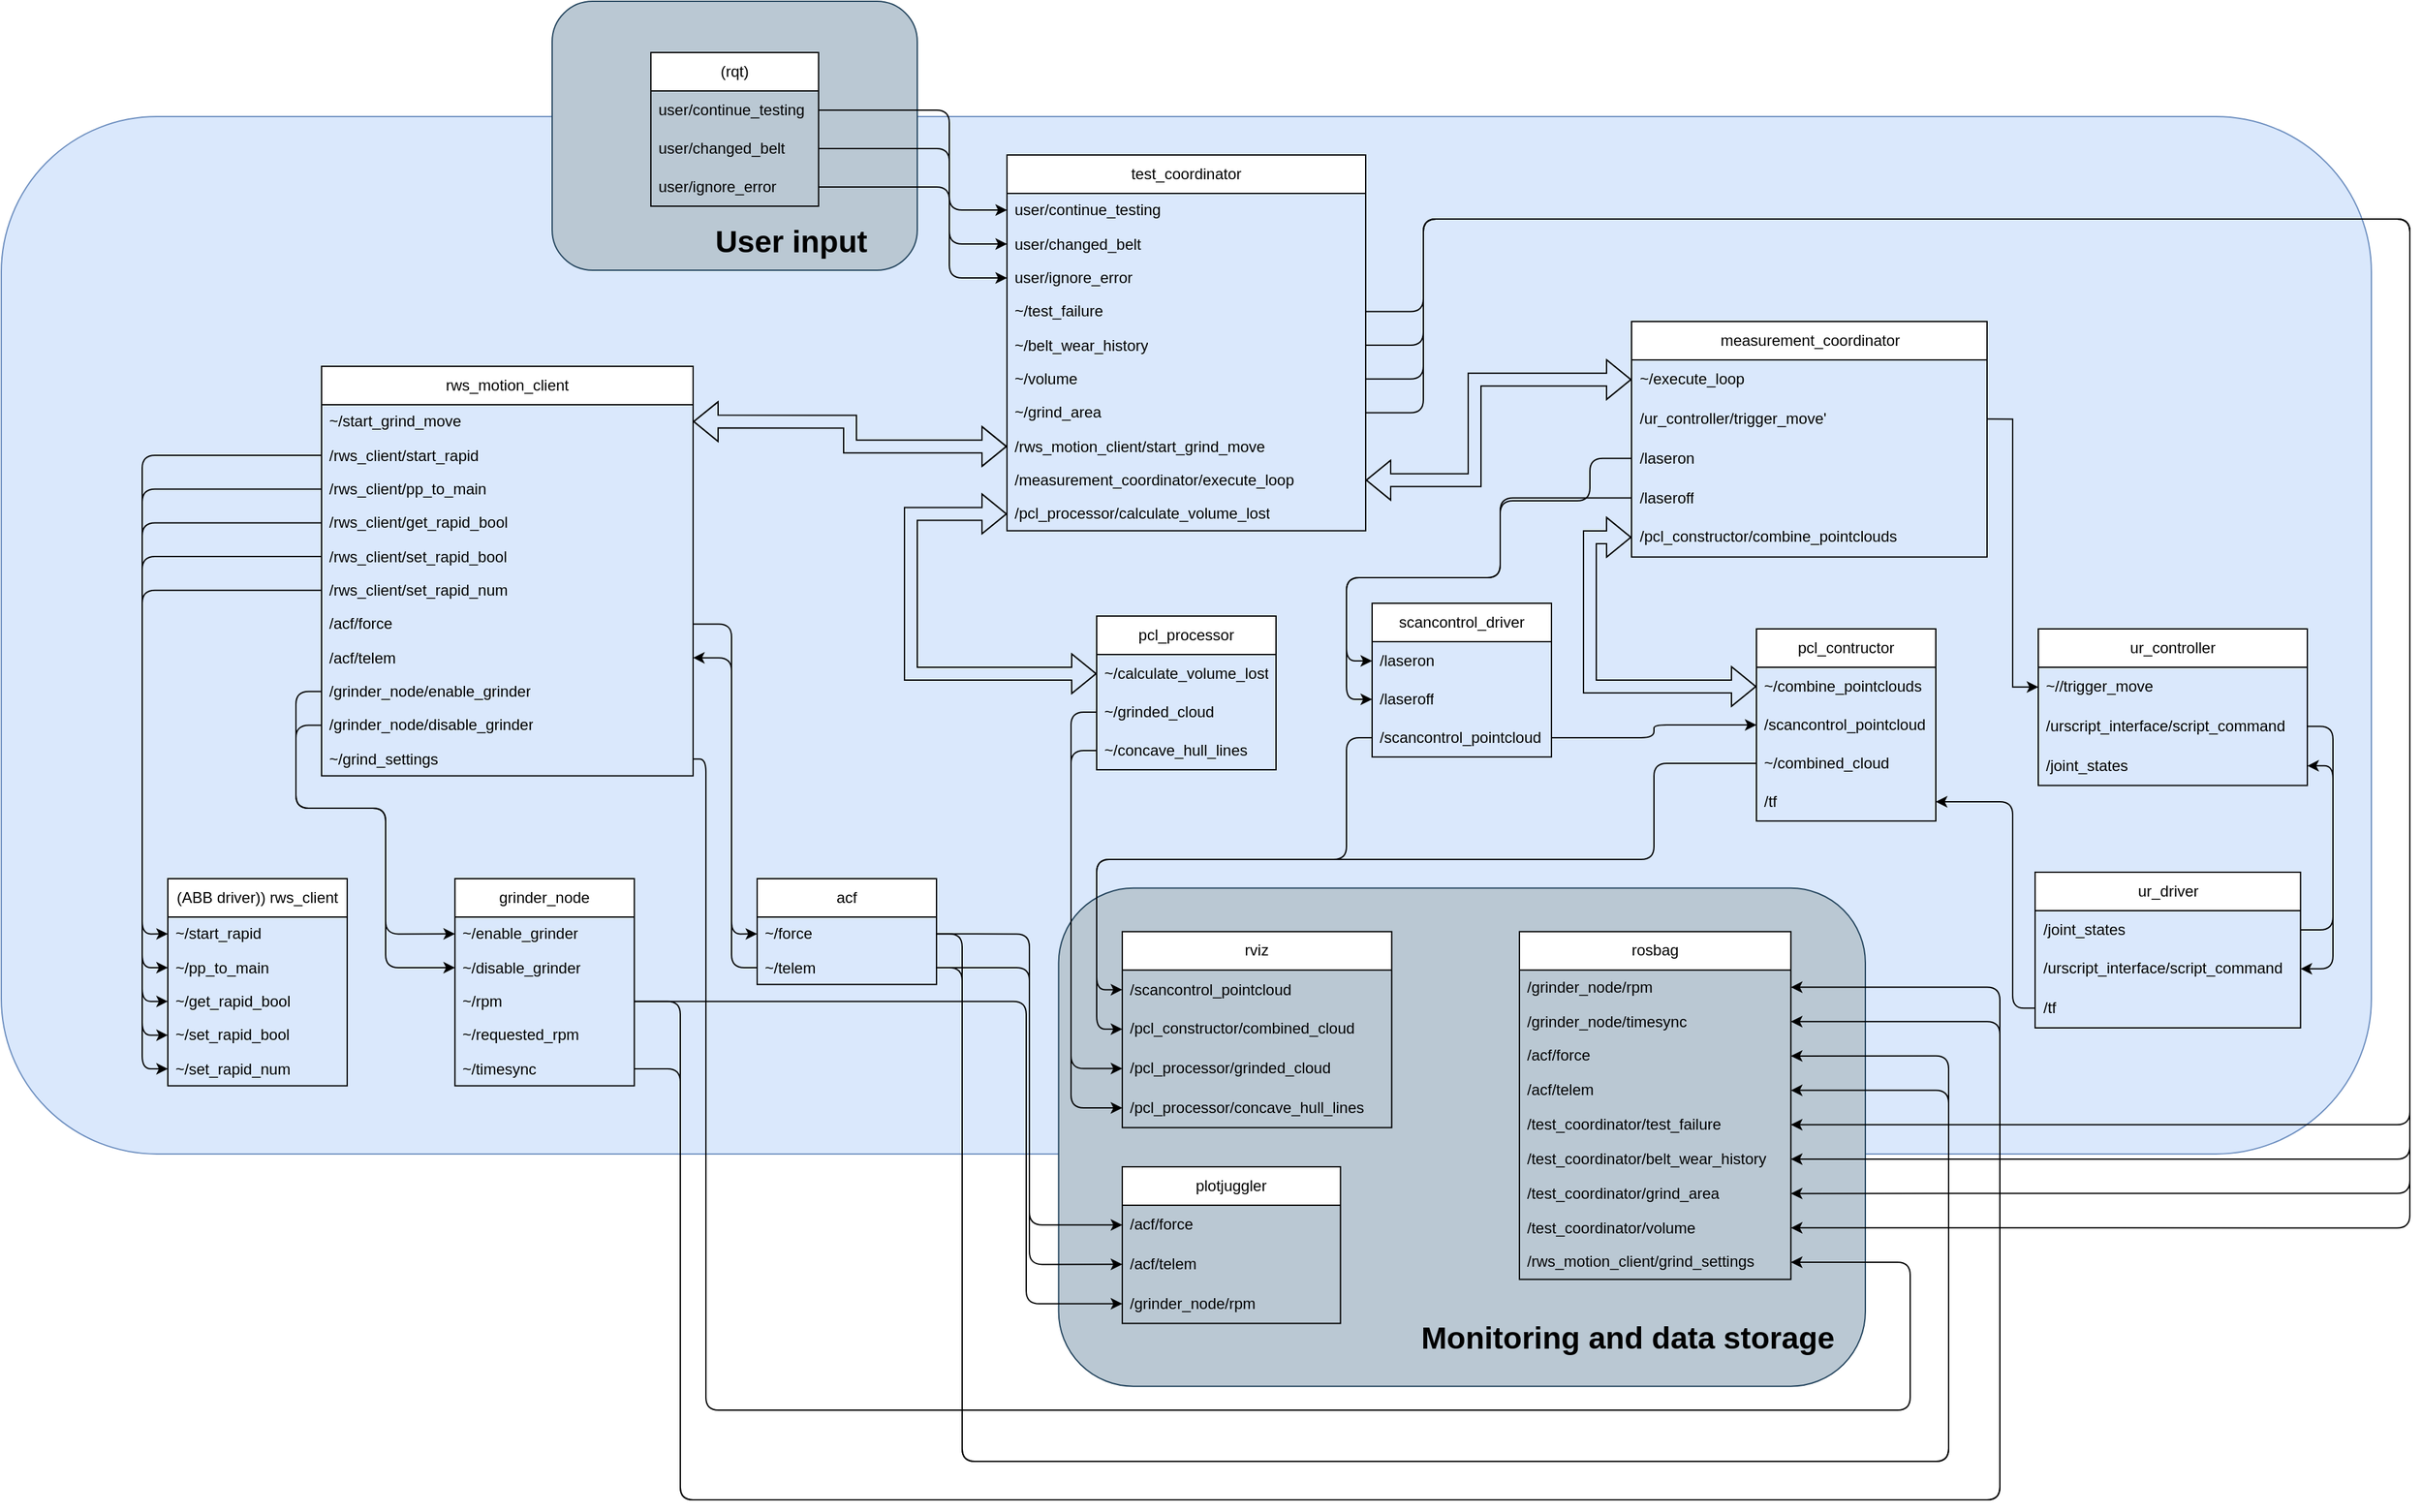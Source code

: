 <mxfile version="25.0.3">
  <diagram name="Page-1" id="e56a1550-8fbb-45ad-956c-1786394a9013">
    <mxGraphModel dx="2534" dy="-951" grid="1" gridSize="10" guides="1" tooltips="1" connect="1" arrows="1" fold="1" page="1" pageScale="1" pageWidth="1100" pageHeight="850" background="#ffffff" math="0" shadow="0">
      <root>
        <mxCell id="0" />
        <mxCell id="1" parent="0" />
        <mxCell id="HwQZBdxnIQ3px9BqQNqd-1" value="" style="rounded=1;whiteSpace=wrap;html=1;fillColor=#dae8fc;strokeColor=#6c8ebf;movable=1;resizable=1;rotatable=1;deletable=1;editable=1;locked=0;connectable=1;" parent="1" vertex="1">
          <mxGeometry x="-90" y="1930" width="1850" height="810" as="geometry" />
        </mxCell>
        <mxCell id="HwQZBdxnIQ3px9BqQNqd-12" value="test_coordinator" style="swimlane;fontStyle=0;childLayout=stackLayout;horizontal=1;startSize=30;horizontalStack=0;resizeParent=1;resizeParentMax=0;resizeLast=0;collapsible=1;marginBottom=0;whiteSpace=wrap;html=1;movable=1;resizable=1;rotatable=1;deletable=1;editable=1;locked=0;connectable=1;" parent="1" vertex="1">
          <mxGeometry x="695" y="1960" width="280" height="293.415" as="geometry" />
        </mxCell>
        <mxCell id="HwQZBdxnIQ3px9BqQNqd-13" value="user/continue_testing" style="text;strokeColor=none;fillColor=none;align=left;verticalAlign=middle;spacingLeft=4;spacingRight=4;overflow=hidden;points=[[0,0.5],[1,0.5]];portConstraint=eastwest;rotatable=1;whiteSpace=wrap;html=1;movable=1;resizable=1;deletable=1;editable=1;locked=0;connectable=1;" parent="HwQZBdxnIQ3px9BqQNqd-12" vertex="1">
          <mxGeometry y="30" width="280" height="26.341" as="geometry" />
        </mxCell>
        <mxCell id="HwQZBdxnIQ3px9BqQNqd-14" value="user/changed_belt" style="text;strokeColor=none;fillColor=none;align=left;verticalAlign=middle;spacingLeft=4;spacingRight=4;overflow=hidden;points=[[0,0.5],[1,0.5]];portConstraint=eastwest;rotatable=1;whiteSpace=wrap;html=1;movable=1;resizable=1;deletable=1;editable=1;locked=0;connectable=1;" parent="HwQZBdxnIQ3px9BqQNqd-12" vertex="1">
          <mxGeometry y="56.341" width="280" height="26.341" as="geometry" />
        </mxCell>
        <mxCell id="HwQZBdxnIQ3px9BqQNqd-98" value="user/ignore_error" style="text;strokeColor=none;fillColor=none;align=left;verticalAlign=middle;spacingLeft=4;spacingRight=4;overflow=hidden;points=[[0,0.5],[1,0.5]];portConstraint=eastwest;rotatable=1;whiteSpace=wrap;html=1;movable=1;resizable=1;deletable=1;editable=1;locked=0;connectable=1;" parent="HwQZBdxnIQ3px9BqQNqd-12" vertex="1">
          <mxGeometry y="82.683" width="280" height="26.341" as="geometry" />
        </mxCell>
        <mxCell id="HwQZBdxnIQ3px9BqQNqd-18" value="~/test_failure" style="text;strokeColor=none;fillColor=none;align=left;verticalAlign=middle;spacingLeft=4;spacingRight=4;overflow=hidden;points=[[0,0.5],[1,0.5]];portConstraint=eastwest;rotatable=1;whiteSpace=wrap;html=1;movable=1;resizable=1;deletable=1;editable=1;locked=0;connectable=1;" parent="HwQZBdxnIQ3px9BqQNqd-12" vertex="1">
          <mxGeometry y="109.024" width="280" height="26.341" as="geometry" />
        </mxCell>
        <mxCell id="HwQZBdxnIQ3px9BqQNqd-19" value="~/belt_wear_history" style="text;strokeColor=none;fillColor=none;align=left;verticalAlign=middle;spacingLeft=4;spacingRight=4;overflow=hidden;points=[[0,0.5],[1,0.5]];portConstraint=eastwest;rotatable=1;whiteSpace=wrap;html=1;movable=1;resizable=1;deletable=1;editable=1;locked=0;connectable=1;" parent="HwQZBdxnIQ3px9BqQNqd-12" vertex="1">
          <mxGeometry y="135.366" width="280" height="26.341" as="geometry" />
        </mxCell>
        <mxCell id="HwQZBdxnIQ3px9BqQNqd-20" value="~/volume" style="text;strokeColor=none;fillColor=none;align=left;verticalAlign=middle;spacingLeft=4;spacingRight=4;overflow=hidden;points=[[0,0.5],[1,0.5]];portConstraint=eastwest;rotatable=1;whiteSpace=wrap;html=1;movable=1;resizable=1;deletable=1;editable=1;locked=0;connectable=1;" parent="HwQZBdxnIQ3px9BqQNqd-12" vertex="1">
          <mxGeometry y="161.707" width="280" height="26.341" as="geometry" />
        </mxCell>
        <mxCell id="HwQZBdxnIQ3px9BqQNqd-21" value="~/grind_area" style="text;strokeColor=none;fillColor=none;align=left;verticalAlign=middle;spacingLeft=4;spacingRight=4;overflow=hidden;points=[[0,0.5],[1,0.5]];portConstraint=eastwest;rotatable=1;whiteSpace=wrap;html=1;movable=1;resizable=1;deletable=1;editable=1;locked=0;connectable=1;" parent="HwQZBdxnIQ3px9BqQNqd-12" vertex="1">
          <mxGeometry y="188.049" width="280" height="26.341" as="geometry" />
        </mxCell>
        <mxCell id="HwQZBdxnIQ3px9BqQNqd-15" value="/rws_motion_client/start_grind_move" style="text;strokeColor=none;fillColor=none;align=left;verticalAlign=middle;spacingLeft=4;spacingRight=4;overflow=hidden;points=[[0,0.5],[1,0.5]];portConstraint=eastwest;rotatable=1;whiteSpace=wrap;html=1;movable=1;resizable=1;deletable=1;editable=1;locked=0;connectable=1;" parent="HwQZBdxnIQ3px9BqQNqd-12" vertex="1">
          <mxGeometry y="214.39" width="280" height="26.341" as="geometry" />
        </mxCell>
        <mxCell id="HwQZBdxnIQ3px9BqQNqd-16" value="/measurement_coordinator/execute_loop" style="text;strokeColor=none;fillColor=none;align=left;verticalAlign=middle;spacingLeft=4;spacingRight=4;overflow=hidden;points=[[0,0.5],[1,0.5]];portConstraint=eastwest;rotatable=1;whiteSpace=wrap;html=1;movable=1;resizable=1;deletable=1;editable=1;locked=0;connectable=1;" parent="HwQZBdxnIQ3px9BqQNqd-12" vertex="1">
          <mxGeometry y="240.732" width="280" height="26.341" as="geometry" />
        </mxCell>
        <mxCell id="HwQZBdxnIQ3px9BqQNqd-17" value="/pcl_processor/calculate_volume_lost" style="text;strokeColor=none;fillColor=none;align=left;verticalAlign=middle;spacingLeft=4;spacingRight=4;overflow=hidden;points=[[0,0.5],[1,0.5]];portConstraint=eastwest;rotatable=1;whiteSpace=wrap;html=1;movable=1;resizable=1;deletable=1;editable=1;locked=0;connectable=1;" parent="HwQZBdxnIQ3px9BqQNqd-12" vertex="1">
          <mxGeometry y="267.073" width="280" height="26.341" as="geometry" />
        </mxCell>
        <mxCell id="HwQZBdxnIQ3px9BqQNqd-83" value="pcl_processor" style="swimlane;fontStyle=0;childLayout=stackLayout;horizontal=1;startSize=30;horizontalStack=0;resizeParent=1;resizeParentMax=0;resizeLast=0;collapsible=1;marginBottom=0;whiteSpace=wrap;html=1;movable=1;resizable=1;rotatable=1;deletable=1;editable=1;locked=0;connectable=1;" parent="1" vertex="1">
          <mxGeometry x="765" y="2320" width="140" height="120" as="geometry" />
        </mxCell>
        <mxCell id="HwQZBdxnIQ3px9BqQNqd-84" value="~/calculate_volume_lost" style="text;strokeColor=none;fillColor=none;align=left;verticalAlign=middle;spacingLeft=4;spacingRight=4;overflow=hidden;points=[[0,0.5],[1,0.5]];portConstraint=eastwest;rotatable=1;whiteSpace=wrap;html=1;movable=1;resizable=1;deletable=1;editable=1;locked=0;connectable=1;" parent="HwQZBdxnIQ3px9BqQNqd-83" vertex="1">
          <mxGeometry y="30" width="140" height="30" as="geometry" />
        </mxCell>
        <mxCell id="HwQZBdxnIQ3px9BqQNqd-85" value="~/grinded_cloud" style="text;strokeColor=none;fillColor=none;align=left;verticalAlign=middle;spacingLeft=4;spacingRight=4;overflow=hidden;points=[[0,0.5],[1,0.5]];portConstraint=eastwest;rotatable=1;whiteSpace=wrap;html=1;movable=1;resizable=1;deletable=1;editable=1;locked=0;connectable=1;" parent="HwQZBdxnIQ3px9BqQNqd-83" vertex="1">
          <mxGeometry y="60" width="140" height="30" as="geometry" />
        </mxCell>
        <mxCell id="HwQZBdxnIQ3px9BqQNqd-86" value="~/concave_hull_lines" style="text;strokeColor=none;fillColor=none;align=left;verticalAlign=middle;spacingLeft=4;spacingRight=4;overflow=hidden;points=[[0,0.5],[1,0.5]];portConstraint=eastwest;rotatable=1;whiteSpace=wrap;html=1;movable=1;resizable=1;deletable=1;editable=1;locked=0;connectable=1;" parent="HwQZBdxnIQ3px9BqQNqd-83" vertex="1">
          <mxGeometry y="90" width="140" height="30" as="geometry" />
        </mxCell>
        <mxCell id="HwQZBdxnIQ3px9BqQNqd-100" value="" style="group" parent="1" vertex="1" connectable="0">
          <mxGeometry x="40" y="2125" width="590" height="561.71" as="geometry" />
        </mxCell>
        <mxCell id="HwQZBdxnIQ3px9BqQNqd-22" value="rws_motion_client" style="swimlane;fontStyle=0;childLayout=stackLayout;horizontal=1;startSize=30;horizontalStack=0;resizeParent=1;resizeParentMax=0;resizeLast=0;collapsible=1;marginBottom=0;whiteSpace=wrap;html=1;movable=1;resizable=1;rotatable=1;deletable=1;editable=1;locked=0;connectable=1;" parent="HwQZBdxnIQ3px9BqQNqd-100" vertex="1">
          <mxGeometry x="120" width="290" height="319.756" as="geometry" />
        </mxCell>
        <mxCell id="HwQZBdxnIQ3px9BqQNqd-99" value="~/start_grind_move" style="text;strokeColor=none;fillColor=none;align=left;verticalAlign=middle;spacingLeft=4;spacingRight=4;overflow=hidden;points=[[0,0.5],[1,0.5]];portConstraint=eastwest;rotatable=1;whiteSpace=wrap;html=1;movable=1;resizable=1;deletable=1;editable=1;locked=0;connectable=1;" parent="HwQZBdxnIQ3px9BqQNqd-22" vertex="1">
          <mxGeometry y="30" width="290" height="26.341" as="geometry" />
        </mxCell>
        <mxCell id="HwQZBdxnIQ3px9BqQNqd-23" value="/rws_client/start_rapid" style="text;strokeColor=none;fillColor=none;align=left;verticalAlign=middle;spacingLeft=4;spacingRight=4;overflow=hidden;points=[[0,0.5],[1,0.5]];portConstraint=eastwest;rotatable=1;whiteSpace=wrap;html=1;movable=1;resizable=1;deletable=1;editable=1;locked=0;connectable=1;" parent="HwQZBdxnIQ3px9BqQNqd-22" vertex="1">
          <mxGeometry y="56.341" width="290" height="26.341" as="geometry" />
        </mxCell>
        <mxCell id="HwQZBdxnIQ3px9BqQNqd-24" value="/rws_client/pp_to_main" style="text;strokeColor=none;fillColor=none;align=left;verticalAlign=middle;spacingLeft=4;spacingRight=4;overflow=hidden;points=[[0,0.5],[1,0.5]];portConstraint=eastwest;rotatable=1;whiteSpace=wrap;html=1;movable=1;resizable=1;deletable=1;editable=1;locked=0;connectable=1;" parent="HwQZBdxnIQ3px9BqQNqd-22" vertex="1">
          <mxGeometry y="82.683" width="290" height="26.341" as="geometry" />
        </mxCell>
        <mxCell id="HwQZBdxnIQ3px9BqQNqd-25" value="/rws_client/get_rapid_bool" style="text;strokeColor=none;fillColor=none;align=left;verticalAlign=middle;spacingLeft=4;spacingRight=4;overflow=hidden;points=[[0,0.5],[1,0.5]];portConstraint=eastwest;rotatable=1;whiteSpace=wrap;html=1;movable=1;resizable=1;deletable=1;editable=1;locked=0;connectable=1;" parent="HwQZBdxnIQ3px9BqQNqd-22" vertex="1">
          <mxGeometry y="109.024" width="290" height="26.341" as="geometry" />
        </mxCell>
        <mxCell id="HwQZBdxnIQ3px9BqQNqd-26" value="/rws_client/set_rapid_bool" style="text;strokeColor=none;fillColor=none;align=left;verticalAlign=middle;spacingLeft=4;spacingRight=4;overflow=hidden;points=[[0,0.5],[1,0.5]];portConstraint=eastwest;rotatable=1;whiteSpace=wrap;html=1;movable=1;resizable=1;deletable=1;editable=1;locked=0;connectable=1;" parent="HwQZBdxnIQ3px9BqQNqd-22" vertex="1">
          <mxGeometry y="135.366" width="290" height="26.341" as="geometry" />
        </mxCell>
        <mxCell id="HwQZBdxnIQ3px9BqQNqd-27" value="/rws_client/set_rapid_num" style="text;strokeColor=none;fillColor=none;align=left;verticalAlign=middle;spacingLeft=4;spacingRight=4;overflow=hidden;points=[[0,0.5],[1,0.5]];portConstraint=eastwest;rotatable=1;whiteSpace=wrap;html=1;movable=1;resizable=1;deletable=1;editable=1;locked=0;connectable=1;" parent="HwQZBdxnIQ3px9BqQNqd-22" vertex="1">
          <mxGeometry y="161.707" width="290" height="26.341" as="geometry" />
        </mxCell>
        <mxCell id="HwQZBdxnIQ3px9BqQNqd-28" value="/acf/force" style="text;strokeColor=none;fillColor=none;align=left;verticalAlign=middle;spacingLeft=4;spacingRight=4;overflow=hidden;points=[[0,0.5],[1,0.5]];portConstraint=eastwest;rotatable=1;whiteSpace=wrap;html=1;movable=1;resizable=1;deletable=1;editable=1;locked=0;connectable=1;" parent="HwQZBdxnIQ3px9BqQNqd-22" vertex="1">
          <mxGeometry y="188.049" width="290" height="26.341" as="geometry" />
        </mxCell>
        <mxCell id="HwQZBdxnIQ3px9BqQNqd-29" value="/acf/telem" style="text;strokeColor=none;fillColor=none;align=left;verticalAlign=middle;spacingLeft=4;spacingRight=4;overflow=hidden;points=[[0,0.5],[1,0.5]];portConstraint=eastwest;rotatable=1;whiteSpace=wrap;html=1;movable=1;resizable=1;deletable=1;editable=1;locked=0;connectable=1;" parent="HwQZBdxnIQ3px9BqQNqd-22" vertex="1">
          <mxGeometry y="214.39" width="290" height="26.341" as="geometry" />
        </mxCell>
        <mxCell id="HwQZBdxnIQ3px9BqQNqd-30" value="/grinder_node/enable_grinder" style="text;strokeColor=none;fillColor=none;align=left;verticalAlign=middle;spacingLeft=4;spacingRight=4;overflow=hidden;points=[[0,0.5],[1,0.5]];portConstraint=eastwest;rotatable=1;whiteSpace=wrap;html=1;movable=1;resizable=1;deletable=1;editable=1;locked=0;connectable=1;" parent="HwQZBdxnIQ3px9BqQNqd-22" vertex="1">
          <mxGeometry y="240.732" width="290" height="26.341" as="geometry" />
        </mxCell>
        <mxCell id="HwQZBdxnIQ3px9BqQNqd-31" value="/grinder_node/disable_grinder" style="text;strokeColor=none;fillColor=none;align=left;verticalAlign=middle;spacingLeft=4;spacingRight=4;overflow=hidden;points=[[0,0.5],[1,0.5]];portConstraint=eastwest;rotatable=1;whiteSpace=wrap;html=1;movable=1;resizable=1;deletable=1;editable=1;locked=0;connectable=1;" parent="HwQZBdxnIQ3px9BqQNqd-22" vertex="1">
          <mxGeometry y="267.073" width="290" height="26.341" as="geometry" />
        </mxCell>
        <mxCell id="HwQZBdxnIQ3px9BqQNqd-95" value="~/grind_settings" style="text;strokeColor=none;fillColor=none;align=left;verticalAlign=middle;spacingLeft=4;spacingRight=4;overflow=hidden;points=[[0,0.5],[1,0.5]];portConstraint=eastwest;rotatable=1;whiteSpace=wrap;html=1;movable=1;resizable=1;deletable=1;editable=1;locked=0;connectable=1;" parent="HwQZBdxnIQ3px9BqQNqd-22" vertex="1">
          <mxGeometry y="293.415" width="290" height="26.341" as="geometry" />
        </mxCell>
        <mxCell id="HwQZBdxnIQ3px9BqQNqd-32" value="(ABB driver)) rws_client" style="swimlane;fontStyle=0;childLayout=stackLayout;horizontal=1;startSize=30;horizontalStack=0;resizeParent=1;resizeParentMax=0;resizeLast=0;collapsible=1;marginBottom=0;whiteSpace=wrap;html=1;movable=1;resizable=1;rotatable=1;deletable=1;editable=1;locked=0;connectable=1;" parent="HwQZBdxnIQ3px9BqQNqd-100" vertex="1">
          <mxGeometry y="400.002" width="140" height="161.707" as="geometry" />
        </mxCell>
        <mxCell id="HwQZBdxnIQ3px9BqQNqd-33" value="~/start_rapid" style="text;strokeColor=none;fillColor=none;align=left;verticalAlign=middle;spacingLeft=4;spacingRight=4;overflow=hidden;points=[[0,0.5],[1,0.5]];portConstraint=eastwest;rotatable=1;whiteSpace=wrap;html=1;movable=1;resizable=1;deletable=1;editable=1;locked=0;connectable=1;" parent="HwQZBdxnIQ3px9BqQNqd-32" vertex="1">
          <mxGeometry y="30" width="140" height="26.341" as="geometry" />
        </mxCell>
        <mxCell id="HwQZBdxnIQ3px9BqQNqd-34" value="~/pp_to_main" style="text;strokeColor=none;fillColor=none;align=left;verticalAlign=middle;spacingLeft=4;spacingRight=4;overflow=hidden;points=[[0,0.5],[1,0.5]];portConstraint=eastwest;rotatable=1;whiteSpace=wrap;html=1;movable=1;resizable=1;deletable=1;editable=1;locked=0;connectable=1;" parent="HwQZBdxnIQ3px9BqQNqd-32" vertex="1">
          <mxGeometry y="56.341" width="140" height="26.341" as="geometry" />
        </mxCell>
        <mxCell id="HwQZBdxnIQ3px9BqQNqd-35" value="~/get_rapid_bool" style="text;strokeColor=none;fillColor=none;align=left;verticalAlign=middle;spacingLeft=4;spacingRight=4;overflow=hidden;points=[[0,0.5],[1,0.5]];portConstraint=eastwest;rotatable=1;whiteSpace=wrap;html=1;movable=1;resizable=1;deletable=1;editable=1;locked=0;connectable=1;" parent="HwQZBdxnIQ3px9BqQNqd-32" vertex="1">
          <mxGeometry y="82.683" width="140" height="26.341" as="geometry" />
        </mxCell>
        <mxCell id="HwQZBdxnIQ3px9BqQNqd-36" value="~/set_rapid_bool" style="text;strokeColor=none;fillColor=none;align=left;verticalAlign=middle;spacingLeft=4;spacingRight=4;overflow=hidden;points=[[0,0.5],[1,0.5]];portConstraint=eastwest;rotatable=1;whiteSpace=wrap;html=1;movable=1;resizable=1;deletable=1;editable=1;locked=0;connectable=1;" parent="HwQZBdxnIQ3px9BqQNqd-32" vertex="1">
          <mxGeometry y="109.024" width="140" height="26.341" as="geometry" />
        </mxCell>
        <mxCell id="HwQZBdxnIQ3px9BqQNqd-37" value="~/set_rapid_num" style="text;strokeColor=none;fillColor=none;align=left;verticalAlign=middle;spacingLeft=4;spacingRight=4;overflow=hidden;points=[[0,0.5],[1,0.5]];portConstraint=eastwest;rotatable=1;whiteSpace=wrap;html=1;movable=1;resizable=1;deletable=1;editable=1;locked=0;connectable=1;" parent="HwQZBdxnIQ3px9BqQNqd-32" vertex="1">
          <mxGeometry y="135.366" width="140" height="26.341" as="geometry" />
        </mxCell>
        <mxCell id="HwQZBdxnIQ3px9BqQNqd-42" value="grinder_node" style="swimlane;fontStyle=0;childLayout=stackLayout;horizontal=1;startSize=30;horizontalStack=0;resizeParent=1;resizeParentMax=0;resizeLast=0;collapsible=1;marginBottom=0;whiteSpace=wrap;html=1;movable=1;resizable=1;rotatable=1;deletable=1;editable=1;locked=0;connectable=1;" parent="HwQZBdxnIQ3px9BqQNqd-100" vertex="1">
          <mxGeometry x="224.13" y="400.002" width="140" height="161.707" as="geometry" />
        </mxCell>
        <mxCell id="HwQZBdxnIQ3px9BqQNqd-46" value="~/enable_grinder" style="text;strokeColor=none;fillColor=none;align=left;verticalAlign=middle;spacingLeft=4;spacingRight=4;overflow=hidden;points=[[0,0.5],[1,0.5]];portConstraint=eastwest;rotatable=1;whiteSpace=wrap;html=1;movable=1;resizable=1;deletable=1;editable=1;locked=0;connectable=1;" parent="HwQZBdxnIQ3px9BqQNqd-42" vertex="1">
          <mxGeometry y="30" width="140" height="26.341" as="geometry" />
        </mxCell>
        <mxCell id="HwQZBdxnIQ3px9BqQNqd-47" value="~/disable_grinder" style="text;strokeColor=none;fillColor=none;align=left;verticalAlign=middle;spacingLeft=4;spacingRight=4;overflow=hidden;points=[[0,0.5],[1,0.5]];portConstraint=eastwest;rotatable=1;whiteSpace=wrap;html=1;movable=1;resizable=1;deletable=1;editable=1;locked=0;connectable=1;" parent="HwQZBdxnIQ3px9BqQNqd-42" vertex="1">
          <mxGeometry y="56.341" width="140" height="26.341" as="geometry" />
        </mxCell>
        <mxCell id="HwQZBdxnIQ3px9BqQNqd-43" value="~/rpm" style="text;strokeColor=none;fillColor=none;align=left;verticalAlign=middle;spacingLeft=4;spacingRight=4;overflow=hidden;points=[[0,0.5],[1,0.5]];portConstraint=eastwest;rotatable=1;whiteSpace=wrap;html=1;movable=1;resizable=1;deletable=1;editable=1;locked=0;connectable=1;" parent="HwQZBdxnIQ3px9BqQNqd-42" vertex="1">
          <mxGeometry y="82.683" width="140" height="26.341" as="geometry" />
        </mxCell>
        <mxCell id="HwQZBdxnIQ3px9BqQNqd-44" value="~/requested_rpm" style="text;strokeColor=none;fillColor=none;align=left;verticalAlign=middle;spacingLeft=4;spacingRight=4;overflow=hidden;points=[[0,0.5],[1,0.5]];portConstraint=eastwest;rotatable=1;whiteSpace=wrap;html=1;movable=1;resizable=1;deletable=1;editable=1;locked=0;connectable=1;" parent="HwQZBdxnIQ3px9BqQNqd-42" vertex="1">
          <mxGeometry y="109.024" width="140" height="26.341" as="geometry" />
        </mxCell>
        <mxCell id="HwQZBdxnIQ3px9BqQNqd-45" value="~/timesync" style="text;strokeColor=none;fillColor=none;align=left;verticalAlign=middle;spacingLeft=4;spacingRight=4;overflow=hidden;points=[[0,0.5],[1,0.5]];portConstraint=eastwest;rotatable=1;whiteSpace=wrap;html=1;movable=1;resizable=1;deletable=1;editable=1;locked=0;connectable=1;" parent="HwQZBdxnIQ3px9BqQNqd-42" vertex="1">
          <mxGeometry y="135.366" width="140" height="26.341" as="geometry" />
        </mxCell>
        <mxCell id="HwQZBdxnIQ3px9BqQNqd-52" value="acf" style="swimlane;fontStyle=0;childLayout=stackLayout;horizontal=1;startSize=30;horizontalStack=0;resizeParent=1;resizeParentMax=0;resizeLast=0;collapsible=1;marginBottom=0;whiteSpace=wrap;html=1;movable=1;resizable=1;rotatable=1;deletable=1;editable=1;locked=0;connectable=1;" parent="HwQZBdxnIQ3px9BqQNqd-100" vertex="1">
          <mxGeometry x="460" y="400.002" width="140" height="82.683" as="geometry" />
        </mxCell>
        <mxCell id="HwQZBdxnIQ3px9BqQNqd-53" value="~/force" style="text;strokeColor=none;fillColor=none;align=left;verticalAlign=middle;spacingLeft=4;spacingRight=4;overflow=hidden;points=[[0,0.5],[1,0.5]];portConstraint=eastwest;rotatable=1;whiteSpace=wrap;html=1;movable=1;resizable=1;deletable=1;editable=1;locked=0;connectable=1;" parent="HwQZBdxnIQ3px9BqQNqd-52" vertex="1">
          <mxGeometry y="30" width="140" height="26.341" as="geometry" />
        </mxCell>
        <mxCell id="HwQZBdxnIQ3px9BqQNqd-54" value="~/telem" style="text;strokeColor=none;fillColor=none;align=left;verticalAlign=middle;spacingLeft=4;spacingRight=4;overflow=hidden;points=[[0,0.5],[1,0.5]];portConstraint=eastwest;rotatable=1;whiteSpace=wrap;html=1;movable=1;resizable=1;deletable=1;editable=1;locked=0;connectable=1;" parent="HwQZBdxnIQ3px9BqQNqd-52" vertex="1">
          <mxGeometry y="56.341" width="140" height="26.341" as="geometry" />
        </mxCell>
        <mxCell id="HwQZBdxnIQ3px9BqQNqd-162" style="edgeStyle=orthogonalEdgeStyle;rounded=1;orthogonalLoop=1;jettySize=auto;html=1;exitX=1;exitY=0.5;exitDx=0;exitDy=0;entryX=0;entryY=0.5;entryDx=0;entryDy=0;curved=0;" parent="HwQZBdxnIQ3px9BqQNqd-100" source="HwQZBdxnIQ3px9BqQNqd-28" target="HwQZBdxnIQ3px9BqQNqd-53" edge="1">
          <mxGeometry relative="1" as="geometry">
            <Array as="points">
              <mxPoint x="440" y="201" />
              <mxPoint x="440" y="443" />
            </Array>
          </mxGeometry>
        </mxCell>
        <mxCell id="HwQZBdxnIQ3px9BqQNqd-163" style="edgeStyle=orthogonalEdgeStyle;rounded=1;orthogonalLoop=1;jettySize=auto;html=1;exitX=0;exitY=0.5;exitDx=0;exitDy=0;entryX=1;entryY=0.5;entryDx=0;entryDy=0;curved=0;" parent="HwQZBdxnIQ3px9BqQNqd-100" source="HwQZBdxnIQ3px9BqQNqd-54" target="HwQZBdxnIQ3px9BqQNqd-29" edge="1">
          <mxGeometry relative="1" as="geometry">
            <Array as="points">
              <mxPoint x="440" y="469" />
              <mxPoint x="440" y="228" />
            </Array>
          </mxGeometry>
        </mxCell>
        <mxCell id="HwQZBdxnIQ3px9BqQNqd-181" style="edgeStyle=orthogonalEdgeStyle;rounded=1;orthogonalLoop=1;jettySize=auto;html=1;exitX=0;exitY=0.5;exitDx=0;exitDy=0;entryX=0;entryY=0.5;entryDx=0;entryDy=0;curved=0;" parent="HwQZBdxnIQ3px9BqQNqd-100" source="HwQZBdxnIQ3px9BqQNqd-23" target="HwQZBdxnIQ3px9BqQNqd-33" edge="1">
          <mxGeometry relative="1" as="geometry" />
        </mxCell>
        <mxCell id="HwQZBdxnIQ3px9BqQNqd-182" style="edgeStyle=orthogonalEdgeStyle;rounded=1;orthogonalLoop=1;jettySize=auto;html=1;exitX=0;exitY=0.5;exitDx=0;exitDy=0;entryX=0;entryY=0.5;entryDx=0;entryDy=0;curved=0;" parent="HwQZBdxnIQ3px9BqQNqd-100" source="HwQZBdxnIQ3px9BqQNqd-24" target="HwQZBdxnIQ3px9BqQNqd-34" edge="1">
          <mxGeometry relative="1" as="geometry" />
        </mxCell>
        <mxCell id="HwQZBdxnIQ3px9BqQNqd-183" style="edgeStyle=orthogonalEdgeStyle;rounded=1;orthogonalLoop=1;jettySize=auto;html=1;exitX=0;exitY=0.5;exitDx=0;exitDy=0;entryX=0;entryY=0.5;entryDx=0;entryDy=0;curved=0;" parent="HwQZBdxnIQ3px9BqQNqd-100" source="HwQZBdxnIQ3px9BqQNqd-25" target="HwQZBdxnIQ3px9BqQNqd-35" edge="1">
          <mxGeometry relative="1" as="geometry" />
        </mxCell>
        <mxCell id="HwQZBdxnIQ3px9BqQNqd-184" style="edgeStyle=orthogonalEdgeStyle;rounded=1;orthogonalLoop=1;jettySize=auto;html=1;exitX=0;exitY=0.5;exitDx=0;exitDy=0;entryX=0;entryY=0.5;entryDx=0;entryDy=0;curved=0;" parent="HwQZBdxnIQ3px9BqQNqd-100" source="HwQZBdxnIQ3px9BqQNqd-26" target="HwQZBdxnIQ3px9BqQNqd-36" edge="1">
          <mxGeometry relative="1" as="geometry" />
        </mxCell>
        <mxCell id="HwQZBdxnIQ3px9BqQNqd-185" style="edgeStyle=orthogonalEdgeStyle;rounded=1;orthogonalLoop=1;jettySize=auto;html=1;exitX=0;exitY=0.5;exitDx=0;exitDy=0;entryX=0;entryY=0.5;entryDx=0;entryDy=0;curved=0;" parent="HwQZBdxnIQ3px9BqQNqd-100" source="HwQZBdxnIQ3px9BqQNqd-27" target="HwQZBdxnIQ3px9BqQNqd-37" edge="1">
          <mxGeometry relative="1" as="geometry" />
        </mxCell>
        <mxCell id="HwQZBdxnIQ3px9BqQNqd-187" style="edgeStyle=orthogonalEdgeStyle;rounded=1;orthogonalLoop=1;jettySize=auto;html=1;exitX=0;exitY=0.5;exitDx=0;exitDy=0;entryX=0;entryY=0.5;entryDx=0;entryDy=0;curved=0;" parent="HwQZBdxnIQ3px9BqQNqd-100" source="HwQZBdxnIQ3px9BqQNqd-30" target="HwQZBdxnIQ3px9BqQNqd-46" edge="1">
          <mxGeometry relative="1" as="geometry">
            <Array as="points">
              <mxPoint x="100" y="254" />
              <mxPoint x="100" y="345" />
              <mxPoint x="170" y="345" />
              <mxPoint x="170" y="443" />
            </Array>
          </mxGeometry>
        </mxCell>
        <mxCell id="HwQZBdxnIQ3px9BqQNqd-188" style="edgeStyle=orthogonalEdgeStyle;rounded=1;orthogonalLoop=1;jettySize=auto;html=1;exitX=0;exitY=0.5;exitDx=0;exitDy=0;entryX=0;entryY=0.5;entryDx=0;entryDy=0;curved=0;" parent="HwQZBdxnIQ3px9BqQNqd-100" source="HwQZBdxnIQ3px9BqQNqd-31" target="HwQZBdxnIQ3px9BqQNqd-47" edge="1">
          <mxGeometry relative="1" as="geometry">
            <Array as="points">
              <mxPoint x="100" y="280" />
              <mxPoint x="100" y="345" />
              <mxPoint x="170" y="345" />
              <mxPoint x="170" y="469" />
            </Array>
          </mxGeometry>
        </mxCell>
        <mxCell id="HwQZBdxnIQ3px9BqQNqd-101" value="" style="group" parent="1" vertex="1" connectable="0">
          <mxGeometry x="1060" y="2090" width="650" height="520.769" as="geometry" />
        </mxCell>
        <mxCell id="HwQZBdxnIQ3px9BqQNqd-62" value="measurement_coordinator" style="swimlane;fontStyle=0;childLayout=stackLayout;horizontal=1;startSize=30;horizontalStack=0;resizeParent=1;resizeParentMax=0;resizeLast=0;collapsible=1;marginBottom=0;whiteSpace=wrap;html=1;movable=1;resizable=1;rotatable=1;deletable=1;editable=1;locked=0;connectable=1;" parent="HwQZBdxnIQ3px9BqQNqd-101" vertex="1">
          <mxGeometry x="122.5" width="277.5" height="183.846" as="geometry" />
        </mxCell>
        <mxCell id="HwQZBdxnIQ3px9BqQNqd-63" value="~/execute_loop" style="text;strokeColor=none;fillColor=none;align=left;verticalAlign=middle;spacingLeft=4;spacingRight=4;overflow=hidden;points=[[0,0.5],[1,0.5]];portConstraint=eastwest;rotatable=1;whiteSpace=wrap;html=1;movable=1;resizable=1;deletable=1;editable=1;locked=0;connectable=1;" parent="HwQZBdxnIQ3px9BqQNqd-62" vertex="1">
          <mxGeometry y="30" width="277.5" height="30.769" as="geometry" />
        </mxCell>
        <mxCell id="HwQZBdxnIQ3px9BqQNqd-64" value="/ur_controller/trigger_move&#39;" style="text;strokeColor=none;fillColor=none;align=left;verticalAlign=middle;spacingLeft=4;spacingRight=4;overflow=hidden;points=[[0,0.5],[1,0.5]];portConstraint=eastwest;rotatable=1;whiteSpace=wrap;html=1;movable=1;resizable=1;deletable=1;editable=1;locked=0;connectable=1;" parent="HwQZBdxnIQ3px9BqQNqd-62" vertex="1">
          <mxGeometry y="60.769" width="277.5" height="30.769" as="geometry" />
        </mxCell>
        <mxCell id="HwQZBdxnIQ3px9BqQNqd-65" value="/laseron" style="text;strokeColor=none;fillColor=none;align=left;verticalAlign=middle;spacingLeft=4;spacingRight=4;overflow=hidden;points=[[0,0.5],[1,0.5]];portConstraint=eastwest;rotatable=1;whiteSpace=wrap;html=1;movable=1;resizable=1;deletable=1;editable=1;locked=0;connectable=1;" parent="HwQZBdxnIQ3px9BqQNqd-62" vertex="1">
          <mxGeometry y="91.538" width="277.5" height="30.769" as="geometry" />
        </mxCell>
        <mxCell id="HwQZBdxnIQ3px9BqQNqd-66" value="/laseroff" style="text;strokeColor=none;fillColor=none;align=left;verticalAlign=middle;spacingLeft=4;spacingRight=4;overflow=hidden;points=[[0,0.5],[1,0.5]];portConstraint=eastwest;rotatable=1;whiteSpace=wrap;html=1;movable=1;resizable=1;deletable=1;editable=1;locked=0;connectable=1;" parent="HwQZBdxnIQ3px9BqQNqd-62" vertex="1">
          <mxGeometry y="122.308" width="277.5" height="30.769" as="geometry" />
        </mxCell>
        <mxCell id="HwQZBdxnIQ3px9BqQNqd-67" value="/pcl_constructor/combine_pointclouds" style="text;strokeColor=none;fillColor=none;align=left;verticalAlign=middle;spacingLeft=4;spacingRight=4;overflow=hidden;points=[[0,0.5],[1,0.5]];portConstraint=eastwest;rotatable=1;whiteSpace=wrap;html=1;movable=1;resizable=1;deletable=1;editable=1;locked=0;connectable=1;" parent="HwQZBdxnIQ3px9BqQNqd-62" vertex="1">
          <mxGeometry y="153.077" width="277.5" height="30.769" as="geometry" />
        </mxCell>
        <mxCell id="HwQZBdxnIQ3px9BqQNqd-68" value="ur_controller" style="swimlane;fontStyle=0;childLayout=stackLayout;horizontal=1;startSize=30;horizontalStack=0;resizeParent=1;resizeParentMax=0;resizeLast=0;collapsible=1;marginBottom=0;whiteSpace=wrap;html=1;movable=1;resizable=1;rotatable=1;deletable=1;editable=1;locked=0;connectable=1;" parent="HwQZBdxnIQ3px9BqQNqd-101" vertex="1">
          <mxGeometry x="440" y="240" width="210" height="122.308" as="geometry" />
        </mxCell>
        <mxCell id="HwQZBdxnIQ3px9BqQNqd-70" value="~//trigger_move" style="text;strokeColor=none;fillColor=none;align=left;verticalAlign=middle;spacingLeft=4;spacingRight=4;overflow=hidden;points=[[0,0.5],[1,0.5]];portConstraint=eastwest;rotatable=1;whiteSpace=wrap;html=1;movable=1;resizable=1;deletable=1;editable=1;locked=0;connectable=1;" parent="HwQZBdxnIQ3px9BqQNqd-68" vertex="1">
          <mxGeometry y="30" width="210" height="30.769" as="geometry" />
        </mxCell>
        <mxCell id="HwQZBdxnIQ3px9BqQNqd-69" value="/urscript_interface/script_command" style="text;strokeColor=none;fillColor=none;align=left;verticalAlign=middle;spacingLeft=4;spacingRight=4;overflow=hidden;points=[[0,0.5],[1,0.5]];portConstraint=eastwest;rotatable=1;whiteSpace=wrap;html=1;movable=1;resizable=1;deletable=1;editable=1;locked=0;connectable=1;" parent="HwQZBdxnIQ3px9BqQNqd-68" vertex="1">
          <mxGeometry y="60.769" width="210" height="30.769" as="geometry" />
        </mxCell>
        <mxCell id="HwQZBdxnIQ3px9BqQNqd-71" value="/joint_states" style="text;strokeColor=none;fillColor=none;align=left;verticalAlign=middle;spacingLeft=4;spacingRight=4;overflow=hidden;points=[[0,0.5],[1,0.5]];portConstraint=eastwest;rotatable=1;whiteSpace=wrap;html=1;movable=1;resizable=1;deletable=1;editable=1;locked=0;connectable=1;" parent="HwQZBdxnIQ3px9BqQNqd-68" vertex="1">
          <mxGeometry y="91.538" width="210" height="30.769" as="geometry" />
        </mxCell>
        <mxCell id="HwQZBdxnIQ3px9BqQNqd-72" value="ur_driver" style="swimlane;fontStyle=0;childLayout=stackLayout;horizontal=1;startSize=30;horizontalStack=0;resizeParent=1;resizeParentMax=0;resizeLast=0;collapsible=1;marginBottom=0;whiteSpace=wrap;html=1;movable=1;resizable=1;rotatable=1;deletable=1;editable=1;locked=0;connectable=1;" parent="HwQZBdxnIQ3px9BqQNqd-101" vertex="1">
          <mxGeometry x="437.5" y="430" width="207.2" height="121.538" as="geometry" />
        </mxCell>
        <mxCell id="HwQZBdxnIQ3px9BqQNqd-73" value="/joint_states" style="text;strokeColor=none;fillColor=none;align=left;verticalAlign=middle;spacingLeft=4;spacingRight=4;overflow=hidden;points=[[0,0.5],[1,0.5]];portConstraint=eastwest;rotatable=1;whiteSpace=wrap;html=1;movable=1;resizable=1;deletable=1;editable=1;locked=0;connectable=1;" parent="HwQZBdxnIQ3px9BqQNqd-72" vertex="1">
          <mxGeometry y="30" width="207.2" height="30" as="geometry" />
        </mxCell>
        <mxCell id="HwQZBdxnIQ3px9BqQNqd-74" value="/urscript_interface/script_command" style="text;strokeColor=none;fillColor=none;align=left;verticalAlign=middle;spacingLeft=4;spacingRight=4;overflow=hidden;points=[[0,0.5],[1,0.5]];portConstraint=eastwest;rotatable=1;whiteSpace=wrap;html=1;movable=1;resizable=1;deletable=1;editable=1;locked=0;connectable=1;" parent="HwQZBdxnIQ3px9BqQNqd-72" vertex="1">
          <mxGeometry y="60" width="207.2" height="30.769" as="geometry" />
        </mxCell>
        <mxCell id="b76m4lv8neFZ9x6VJEK4-1" value="/tf" style="text;strokeColor=none;fillColor=none;align=left;verticalAlign=middle;spacingLeft=4;spacingRight=4;overflow=hidden;points=[[0,0.5],[1,0.5]];portConstraint=eastwest;rotatable=1;whiteSpace=wrap;html=1;movable=1;resizable=1;deletable=1;editable=1;locked=0;connectable=1;" parent="HwQZBdxnIQ3px9BqQNqd-72" vertex="1">
          <mxGeometry y="90.769" width="207.2" height="30.769" as="geometry" />
        </mxCell>
        <mxCell id="HwQZBdxnIQ3px9BqQNqd-79" value="pcl_contructor" style="swimlane;fontStyle=0;childLayout=stackLayout;horizontal=1;startSize=30;horizontalStack=0;resizeParent=1;resizeParentMax=0;resizeLast=0;collapsible=1;marginBottom=0;whiteSpace=wrap;html=1;movable=1;resizable=1;rotatable=1;deletable=1;editable=1;locked=0;connectable=1;" parent="HwQZBdxnIQ3px9BqQNqd-101" vertex="1">
          <mxGeometry x="220" y="240" width="140" height="150" as="geometry" />
        </mxCell>
        <mxCell id="HwQZBdxnIQ3px9BqQNqd-80" value="~/combine_pointclouds" style="text;strokeColor=none;fillColor=none;align=left;verticalAlign=middle;spacingLeft=4;spacingRight=4;overflow=hidden;points=[[0,0.5],[1,0.5]];portConstraint=eastwest;rotatable=1;whiteSpace=wrap;html=1;movable=1;resizable=1;deletable=1;editable=1;locked=0;connectable=1;" parent="HwQZBdxnIQ3px9BqQNqd-79" vertex="1">
          <mxGeometry y="30" width="140" height="30" as="geometry" />
        </mxCell>
        <mxCell id="HwQZBdxnIQ3px9BqQNqd-81" value="/scancontrol_pointcloud" style="text;strokeColor=none;fillColor=none;align=left;verticalAlign=middle;spacingLeft=4;spacingRight=4;overflow=hidden;points=[[0,0.5],[1,0.5]];portConstraint=eastwest;rotatable=1;whiteSpace=wrap;html=1;movable=1;resizable=1;deletable=1;editable=1;locked=0;connectable=1;" parent="HwQZBdxnIQ3px9BqQNqd-79" vertex="1">
          <mxGeometry y="60" width="140" height="30" as="geometry" />
        </mxCell>
        <mxCell id="HwQZBdxnIQ3px9BqQNqd-82" value="~/combined_cloud" style="text;strokeColor=none;fillColor=none;align=left;verticalAlign=middle;spacingLeft=4;spacingRight=4;overflow=hidden;points=[[0,0.5],[1,0.5]];portConstraint=eastwest;rotatable=1;whiteSpace=wrap;html=1;movable=1;resizable=1;deletable=1;editable=1;locked=0;connectable=1;" parent="HwQZBdxnIQ3px9BqQNqd-79" vertex="1">
          <mxGeometry y="90" width="140" height="30" as="geometry" />
        </mxCell>
        <mxCell id="b76m4lv8neFZ9x6VJEK4-3" value="/tf" style="text;strokeColor=none;fillColor=none;align=left;verticalAlign=middle;spacingLeft=4;spacingRight=4;overflow=hidden;points=[[0,0.5],[1,0.5]];portConstraint=eastwest;rotatable=1;whiteSpace=wrap;html=1;movable=1;resizable=1;deletable=1;editable=1;locked=0;connectable=1;" parent="HwQZBdxnIQ3px9BqQNqd-79" vertex="1">
          <mxGeometry y="120" width="140" height="30" as="geometry" />
        </mxCell>
        <mxCell id="HwQZBdxnIQ3px9BqQNqd-166" style="edgeStyle=orthogonalEdgeStyle;rounded=0;orthogonalLoop=1;jettySize=auto;html=1;exitX=1;exitY=0.5;exitDx=0;exitDy=0;entryX=0;entryY=0.5;entryDx=0;entryDy=0;" parent="HwQZBdxnIQ3px9BqQNqd-101" source="HwQZBdxnIQ3px9BqQNqd-64" target="HwQZBdxnIQ3px9BqQNqd-70" edge="1">
          <mxGeometry relative="1" as="geometry" />
        </mxCell>
        <mxCell id="HwQZBdxnIQ3px9BqQNqd-169" style="edgeStyle=orthogonalEdgeStyle;rounded=1;orthogonalLoop=1;jettySize=auto;html=1;exitX=1;exitY=0.5;exitDx=0;exitDy=0;entryX=1;entryY=0.5;entryDx=0;entryDy=0;curved=0;" parent="HwQZBdxnIQ3px9BqQNqd-101" source="HwQZBdxnIQ3px9BqQNqd-69" target="HwQZBdxnIQ3px9BqQNqd-74" edge="1">
          <mxGeometry relative="1" as="geometry" />
        </mxCell>
        <mxCell id="HwQZBdxnIQ3px9BqQNqd-170" style="edgeStyle=orthogonalEdgeStyle;rounded=1;orthogonalLoop=1;jettySize=auto;html=1;exitX=1;exitY=0.5;exitDx=0;exitDy=0;entryX=1;entryY=0.5;entryDx=0;entryDy=0;curved=0;" parent="HwQZBdxnIQ3px9BqQNqd-101" source="HwQZBdxnIQ3px9BqQNqd-73" target="HwQZBdxnIQ3px9BqQNqd-71" edge="1">
          <mxGeometry relative="1" as="geometry" />
        </mxCell>
        <mxCell id="HwQZBdxnIQ3px9BqQNqd-171" value="" style="shape=flexArrow;endArrow=classic;startArrow=classic;html=1;rounded=0;entryX=0;entryY=0.5;entryDx=0;entryDy=0;edgeStyle=orthogonalEdgeStyle;" parent="HwQZBdxnIQ3px9BqQNqd-101" source="HwQZBdxnIQ3px9BqQNqd-80" target="HwQZBdxnIQ3px9BqQNqd-67" edge="1">
          <mxGeometry width="100" height="100" relative="1" as="geometry">
            <mxPoint x="-330" y="170" as="sourcePoint" />
            <mxPoint x="-230" y="70" as="targetPoint" />
            <Array as="points">
              <mxPoint x="90" y="285" />
              <mxPoint x="90" y="169" />
            </Array>
          </mxGeometry>
        </mxCell>
        <mxCell id="b76m4lv8neFZ9x6VJEK4-2" style="edgeStyle=orthogonalEdgeStyle;rounded=1;orthogonalLoop=1;jettySize=auto;html=1;exitX=0;exitY=0.5;exitDx=0;exitDy=0;entryX=1;entryY=0.5;entryDx=0;entryDy=0;curved=0;" parent="HwQZBdxnIQ3px9BqQNqd-101" source="b76m4lv8neFZ9x6VJEK4-1" target="b76m4lv8neFZ9x6VJEK4-3" edge="1">
          <mxGeometry relative="1" as="geometry">
            <Array as="points">
              <mxPoint x="420" y="536" />
              <mxPoint x="420" y="375" />
            </Array>
          </mxGeometry>
        </mxCell>
        <mxCell id="HwQZBdxnIQ3px9BqQNqd-120" value="" style="group;movable=1;resizable=1;rotatable=1;deletable=1;editable=1;locked=0;connectable=1;" parent="1" vertex="1" connectable="0">
          <mxGeometry x="745" y="2581.34" width="620.003" height="340.003" as="geometry" />
        </mxCell>
        <mxCell id="HwQZBdxnIQ3px9BqQNqd-140" value="" style="group" parent="HwQZBdxnIQ3px9BqQNqd-120" vertex="1" connectable="0">
          <mxGeometry x="-9.688" y="-8.947" width="629.69" height="348.95" as="geometry" />
        </mxCell>
        <mxCell id="HwQZBdxnIQ3px9BqQNqd-121" value="" style="rounded=1;whiteSpace=wrap;html=1;fillColor=#bac8d3;strokeColor=#23445d;movable=1;resizable=1;rotatable=1;deletable=1;editable=1;locked=0;connectable=1;" parent="HwQZBdxnIQ3px9BqQNqd-140" vertex="1">
          <mxGeometry y="-40" width="629.69" height="388.95" as="geometry" />
        </mxCell>
        <mxCell id="HwQZBdxnIQ3px9BqQNqd-122" value="Monitoring and data storage" style="text;strokeColor=none;fillColor=none;html=1;fontSize=24;fontStyle=1;verticalAlign=middle;align=right;movable=1;resizable=1;rotatable=1;deletable=1;editable=1;locked=0;connectable=1;" parent="HwQZBdxnIQ3px9BqQNqd-140" vertex="1">
          <mxGeometry x="209.69" y="288.946" width="397.188" height="44.737" as="geometry" />
        </mxCell>
        <mxCell id="HwQZBdxnIQ3px9BqQNqd-143" value="rviz" style="swimlane;fontStyle=0;childLayout=stackLayout;horizontal=1;startSize=30;horizontalStack=0;resizeParent=1;resizeParentMax=0;resizeLast=0;collapsible=1;marginBottom=0;whiteSpace=wrap;html=1;movable=1;resizable=1;rotatable=1;deletable=1;editable=1;locked=0;connectable=1;" parent="HwQZBdxnIQ3px9BqQNqd-140" vertex="1">
          <mxGeometry x="49.69" y="-6.05" width="210.31" height="153.077" as="geometry" />
        </mxCell>
        <mxCell id="HwQZBdxnIQ3px9BqQNqd-144" value="/scancontrol_pointcloud&lt;span style=&quot;white-space: pre;&quot;&gt;&#x9;&lt;/span&gt;" style="text;strokeColor=none;fillColor=none;align=left;verticalAlign=middle;spacingLeft=4;spacingRight=4;overflow=hidden;points=[[0,0.5],[1,0.5]];portConstraint=eastwest;rotatable=1;whiteSpace=wrap;html=1;movable=1;resizable=1;deletable=1;editable=1;locked=0;connectable=1;" parent="HwQZBdxnIQ3px9BqQNqd-143" vertex="1">
          <mxGeometry y="30" width="210.31" height="30.769" as="geometry" />
        </mxCell>
        <mxCell id="HwQZBdxnIQ3px9BqQNqd-145" value="/pcl_constructor/combined_cloud" style="text;strokeColor=none;fillColor=none;align=left;verticalAlign=middle;spacingLeft=4;spacingRight=4;overflow=hidden;points=[[0,0.5],[1,0.5]];portConstraint=eastwest;rotatable=1;whiteSpace=wrap;html=1;movable=1;resizable=1;deletable=1;editable=1;locked=0;connectable=1;" parent="HwQZBdxnIQ3px9BqQNqd-143" vertex="1">
          <mxGeometry y="60.769" width="210.31" height="30.769" as="geometry" />
        </mxCell>
        <mxCell id="HwQZBdxnIQ3px9BqQNqd-146" value="/pcl_processor/grinded_cloud" style="text;strokeColor=none;fillColor=none;align=left;verticalAlign=middle;spacingLeft=4;spacingRight=4;overflow=hidden;points=[[0,0.5],[1,0.5]];portConstraint=eastwest;rotatable=1;whiteSpace=wrap;html=1;movable=1;resizable=1;deletable=1;editable=1;locked=0;connectable=1;" parent="HwQZBdxnIQ3px9BqQNqd-143" vertex="1">
          <mxGeometry y="91.538" width="210.31" height="30.769" as="geometry" />
        </mxCell>
        <mxCell id="HwQZBdxnIQ3px9BqQNqd-147" value="/pcl_processor/concave_hull_lines" style="text;strokeColor=none;fillColor=none;align=left;verticalAlign=middle;spacingLeft=4;spacingRight=4;overflow=hidden;points=[[0,0.5],[1,0.5]];portConstraint=eastwest;rotatable=1;whiteSpace=wrap;html=1;movable=1;resizable=1;deletable=1;editable=1;locked=0;connectable=1;" parent="HwQZBdxnIQ3px9BqQNqd-143" vertex="1">
          <mxGeometry y="122.308" width="210.31" height="30.769" as="geometry" />
        </mxCell>
        <mxCell id="HwQZBdxnIQ3px9BqQNqd-152" value="plotjuggler" style="swimlane;fontStyle=0;childLayout=stackLayout;horizontal=1;startSize=30;horizontalStack=0;resizeParent=1;resizeParentMax=0;resizeLast=0;collapsible=1;marginBottom=0;whiteSpace=wrap;html=1;movable=1;resizable=1;rotatable=1;deletable=1;editable=1;locked=0;connectable=1;" parent="HwQZBdxnIQ3px9BqQNqd-140" vertex="1">
          <mxGeometry x="49.69" y="177.61" width="170.31" height="122.308" as="geometry" />
        </mxCell>
        <mxCell id="HwQZBdxnIQ3px9BqQNqd-153" value="/acf/force" style="text;strokeColor=none;fillColor=none;align=left;verticalAlign=middle;spacingLeft=4;spacingRight=4;overflow=hidden;points=[[0,0.5],[1,0.5]];portConstraint=eastwest;rotatable=1;whiteSpace=wrap;html=1;movable=1;resizable=1;deletable=1;editable=1;locked=0;connectable=1;" parent="HwQZBdxnIQ3px9BqQNqd-152" vertex="1">
          <mxGeometry y="30" width="170.31" height="30.769" as="geometry" />
        </mxCell>
        <mxCell id="HwQZBdxnIQ3px9BqQNqd-154" value="/acf/telem" style="text;strokeColor=none;fillColor=none;align=left;verticalAlign=middle;spacingLeft=4;spacingRight=4;overflow=hidden;points=[[0,0.5],[1,0.5]];portConstraint=eastwest;rotatable=1;whiteSpace=wrap;html=1;movable=1;resizable=1;deletable=1;editable=1;locked=0;connectable=1;" parent="HwQZBdxnIQ3px9BqQNqd-152" vertex="1">
          <mxGeometry y="60.769" width="170.31" height="30.769" as="geometry" />
        </mxCell>
        <mxCell id="HwQZBdxnIQ3px9BqQNqd-155" value="/grinder_node/rpm" style="text;strokeColor=none;fillColor=none;align=left;verticalAlign=middle;spacingLeft=4;spacingRight=4;overflow=hidden;points=[[0,0.5],[1,0.5]];portConstraint=eastwest;rotatable=1;whiteSpace=wrap;html=1;movable=1;resizable=1;deletable=1;editable=1;locked=0;connectable=1;" parent="HwQZBdxnIQ3px9BqQNqd-152" vertex="1">
          <mxGeometry y="91.538" width="170.31" height="30.769" as="geometry" />
        </mxCell>
        <mxCell id="HwQZBdxnIQ3px9BqQNqd-123" value="rosbag" style="swimlane;fontStyle=0;childLayout=stackLayout;horizontal=1;startSize=30;horizontalStack=0;resizeParent=1;resizeParentMax=0;resizeLast=0;collapsible=1;marginBottom=0;whiteSpace=wrap;html=1;movable=1;resizable=1;rotatable=1;deletable=1;editable=1;locked=0;connectable=1;" parent="HwQZBdxnIQ3px9BqQNqd-140" vertex="1">
          <mxGeometry x="359.687" y="-6.053" width="211.87" height="271.579" as="geometry" />
        </mxCell>
        <mxCell id="HwQZBdxnIQ3px9BqQNqd-124" value="/grinder_node/rpm" style="text;strokeColor=none;fillColor=none;align=left;verticalAlign=middle;spacingLeft=4;spacingRight=4;overflow=hidden;points=[[0,0.5],[1,0.5]];portConstraint=eastwest;rotatable=1;whiteSpace=wrap;html=1;movable=1;resizable=1;deletable=1;editable=1;locked=0;connectable=1;" parent="HwQZBdxnIQ3px9BqQNqd-123" vertex="1">
          <mxGeometry y="30" width="211.87" height="26.842" as="geometry" />
        </mxCell>
        <mxCell id="HwQZBdxnIQ3px9BqQNqd-125" value="/grinder_node/timesync" style="text;strokeColor=none;fillColor=none;align=left;verticalAlign=middle;spacingLeft=4;spacingRight=4;overflow=hidden;points=[[0,0.5],[1,0.5]];portConstraint=eastwest;rotatable=1;whiteSpace=wrap;html=1;movable=1;resizable=1;deletable=1;editable=1;locked=0;connectable=1;" parent="HwQZBdxnIQ3px9BqQNqd-123" vertex="1">
          <mxGeometry y="56.842" width="211.87" height="26.842" as="geometry" />
        </mxCell>
        <mxCell id="HwQZBdxnIQ3px9BqQNqd-126" value="/acf/force" style="text;strokeColor=none;fillColor=none;align=left;verticalAlign=middle;spacingLeft=4;spacingRight=4;overflow=hidden;points=[[0,0.5],[1,0.5]];portConstraint=eastwest;rotatable=1;whiteSpace=wrap;html=1;movable=1;resizable=1;deletable=1;editable=1;locked=0;connectable=1;" parent="HwQZBdxnIQ3px9BqQNqd-123" vertex="1">
          <mxGeometry y="83.684" width="211.87" height="26.842" as="geometry" />
        </mxCell>
        <mxCell id="HwQZBdxnIQ3px9BqQNqd-127" value="/acf/telem" style="text;strokeColor=none;fillColor=none;align=left;verticalAlign=middle;spacingLeft=4;spacingRight=4;overflow=hidden;points=[[0,0.5],[1,0.5]];portConstraint=eastwest;rotatable=1;whiteSpace=wrap;html=1;movable=1;resizable=1;deletable=1;editable=1;locked=0;connectable=1;" parent="HwQZBdxnIQ3px9BqQNqd-123" vertex="1">
          <mxGeometry y="110.526" width="211.87" height="26.842" as="geometry" />
        </mxCell>
        <mxCell id="HwQZBdxnIQ3px9BqQNqd-128" value="/test_coordinator/test_failure" style="text;strokeColor=none;fillColor=none;align=left;verticalAlign=middle;spacingLeft=4;spacingRight=4;overflow=hidden;points=[[0,0.5],[1,0.5]];portConstraint=eastwest;rotatable=1;whiteSpace=wrap;html=1;movable=1;resizable=1;deletable=1;editable=1;locked=0;connectable=1;" parent="HwQZBdxnIQ3px9BqQNqd-123" vertex="1">
          <mxGeometry y="137.368" width="211.87" height="26.842" as="geometry" />
        </mxCell>
        <mxCell id="HwQZBdxnIQ3px9BqQNqd-129" value="/test_coordinator/belt_wear_history" style="text;strokeColor=none;fillColor=none;align=left;verticalAlign=middle;spacingLeft=4;spacingRight=4;overflow=hidden;points=[[0,0.5],[1,0.5]];portConstraint=eastwest;rotatable=1;whiteSpace=wrap;html=1;movable=1;resizable=1;deletable=1;editable=1;locked=0;connectable=1;" parent="HwQZBdxnIQ3px9BqQNqd-123" vertex="1">
          <mxGeometry y="164.211" width="211.87" height="26.842" as="geometry" />
        </mxCell>
        <mxCell id="HwQZBdxnIQ3px9BqQNqd-130" value="/test_coordinator/grind_area" style="text;strokeColor=none;fillColor=none;align=left;verticalAlign=middle;spacingLeft=4;spacingRight=4;overflow=hidden;points=[[0,0.5],[1,0.5]];portConstraint=eastwest;rotatable=1;whiteSpace=wrap;html=1;movable=1;resizable=1;deletable=1;editable=1;locked=0;connectable=1;" parent="HwQZBdxnIQ3px9BqQNqd-123" vertex="1">
          <mxGeometry y="191.053" width="211.87" height="26.842" as="geometry" />
        </mxCell>
        <mxCell id="HwQZBdxnIQ3px9BqQNqd-131" value="/test_coordinator/volume" style="text;strokeColor=none;fillColor=none;align=left;verticalAlign=middle;spacingLeft=4;spacingRight=4;overflow=hidden;points=[[0,0.5],[1,0.5]];portConstraint=eastwest;rotatable=1;whiteSpace=wrap;html=1;movable=1;resizable=1;deletable=1;editable=1;locked=0;connectable=1;" parent="HwQZBdxnIQ3px9BqQNqd-123" vertex="1">
          <mxGeometry y="217.895" width="211.87" height="26.842" as="geometry" />
        </mxCell>
        <mxCell id="HwQZBdxnIQ3px9BqQNqd-132" value="/rws_motion_client/grind_settings" style="text;strokeColor=none;fillColor=none;align=left;verticalAlign=middle;spacingLeft=4;spacingRight=4;overflow=hidden;points=[[0,0.5],[1,0.5]];portConstraint=eastwest;rotatable=1;whiteSpace=wrap;html=1;movable=1;resizable=1;deletable=1;editable=1;locked=0;connectable=1;" parent="HwQZBdxnIQ3px9BqQNqd-123" vertex="1">
          <mxGeometry y="244.737" width="211.87" height="26.842" as="geometry" />
        </mxCell>
        <mxCell id="HwQZBdxnIQ3px9BqQNqd-141" value="" style="group" parent="1" vertex="1" connectable="0">
          <mxGeometry x="190.003" y="1840" width="497.188" height="210" as="geometry" />
        </mxCell>
        <mxCell id="HwQZBdxnIQ3px9BqQNqd-138" value="" style="group" parent="HwQZBdxnIQ3px9BqQNqd-141" vertex="1" connectable="0">
          <mxGeometry x="149.997" width="347.19" height="210" as="geometry" />
        </mxCell>
        <mxCell id="HwQZBdxnIQ3px9BqQNqd-91" value="" style="rounded=1;whiteSpace=wrap;html=1;fillColor=#bac8d3;strokeColor=#23445d;movable=1;resizable=1;rotatable=1;deletable=1;editable=1;locked=0;connectable=1;" parent="HwQZBdxnIQ3px9BqQNqd-138" vertex="1">
          <mxGeometry width="285" height="210" as="geometry" />
        </mxCell>
        <mxCell id="HwQZBdxnIQ3px9BqQNqd-92" value="(rqt)" style="swimlane;fontStyle=0;childLayout=stackLayout;horizontal=1;startSize=30;horizontalStack=0;resizeParent=1;resizeParentMax=0;resizeLast=0;collapsible=1;marginBottom=0;whiteSpace=wrap;html=1;movable=1;resizable=1;rotatable=1;deletable=1;editable=1;locked=0;connectable=1;" parent="HwQZBdxnIQ3px9BqQNqd-138" vertex="1">
          <mxGeometry x="77.064" y="40" width="130.87" height="120" as="geometry" />
        </mxCell>
        <mxCell id="HwQZBdxnIQ3px9BqQNqd-93" value="user/continue_testing" style="text;strokeColor=none;fillColor=none;align=left;verticalAlign=middle;spacingLeft=4;spacingRight=4;overflow=hidden;points=[[0,0.5],[1,0.5]];portConstraint=eastwest;rotatable=1;whiteSpace=wrap;html=1;movable=1;resizable=1;deletable=1;editable=1;locked=0;connectable=1;" parent="HwQZBdxnIQ3px9BqQNqd-92" vertex="1">
          <mxGeometry y="30" width="130.87" height="30" as="geometry" />
        </mxCell>
        <mxCell id="HwQZBdxnIQ3px9BqQNqd-94" value="user/changed_belt" style="text;strokeColor=none;fillColor=none;align=left;verticalAlign=middle;spacingLeft=4;spacingRight=4;overflow=hidden;points=[[0,0.5],[1,0.5]];portConstraint=eastwest;rotatable=1;whiteSpace=wrap;html=1;movable=1;resizable=1;deletable=1;editable=1;locked=0;connectable=1;" parent="HwQZBdxnIQ3px9BqQNqd-92" vertex="1">
          <mxGeometry y="60" width="130.87" height="30" as="geometry" />
        </mxCell>
        <mxCell id="HwQZBdxnIQ3px9BqQNqd-97" value="user/ignore_error" style="text;strokeColor=none;fillColor=none;align=left;verticalAlign=middle;spacingLeft=4;spacingRight=4;overflow=hidden;points=[[0,0.5],[1,0.5]];portConstraint=eastwest;rotatable=1;whiteSpace=wrap;html=1;movable=1;resizable=1;deletable=1;editable=1;locked=0;connectable=1;" parent="HwQZBdxnIQ3px9BqQNqd-92" vertex="1">
          <mxGeometry y="90" width="130.87" height="30" as="geometry" />
        </mxCell>
        <mxCell id="HwQZBdxnIQ3px9BqQNqd-139" value="User input" style="text;strokeColor=none;fillColor=none;html=1;fontSize=24;fontStyle=1;verticalAlign=middle;align=right;movable=1;resizable=1;rotatable=1;deletable=1;editable=1;locked=0;connectable=1;" parent="HwQZBdxnIQ3px9BqQNqd-141" vertex="1">
          <mxGeometry y="165.258" width="397.188" height="44.737" as="geometry" />
        </mxCell>
        <mxCell id="HwQZBdxnIQ3px9BqQNqd-149" style="edgeStyle=orthogonalEdgeStyle;rounded=1;orthogonalLoop=1;jettySize=auto;html=1;exitX=1;exitY=0.5;exitDx=0;exitDy=0;curved=0;" parent="1" source="HwQZBdxnIQ3px9BqQNqd-97" target="HwQZBdxnIQ3px9BqQNqd-98" edge="1">
          <mxGeometry relative="1" as="geometry">
            <Array as="points">
              <mxPoint x="650" y="1985" />
              <mxPoint x="650" y="2056" />
            </Array>
          </mxGeometry>
        </mxCell>
        <mxCell id="HwQZBdxnIQ3px9BqQNqd-150" style="edgeStyle=orthogonalEdgeStyle;rounded=1;orthogonalLoop=1;jettySize=auto;html=1;exitX=1;exitY=0.5;exitDx=0;exitDy=0;entryX=0;entryY=0.5;entryDx=0;entryDy=0;curved=0;" parent="1" source="HwQZBdxnIQ3px9BqQNqd-94" target="HwQZBdxnIQ3px9BqQNqd-14" edge="1">
          <mxGeometry relative="1" as="geometry">
            <Array as="points">
              <mxPoint x="650" y="1955" />
              <mxPoint x="650" y="2029" />
            </Array>
          </mxGeometry>
        </mxCell>
        <mxCell id="HwQZBdxnIQ3px9BqQNqd-151" style="edgeStyle=orthogonalEdgeStyle;rounded=1;orthogonalLoop=1;jettySize=auto;html=1;exitX=1;exitY=0.5;exitDx=0;exitDy=0;curved=0;" parent="1" source="HwQZBdxnIQ3px9BqQNqd-93" target="HwQZBdxnIQ3px9BqQNqd-13" edge="1">
          <mxGeometry relative="1" as="geometry">
            <Array as="points">
              <mxPoint x="650" y="1925" />
              <mxPoint x="650" y="2003" />
            </Array>
          </mxGeometry>
        </mxCell>
        <mxCell id="HwQZBdxnIQ3px9BqQNqd-164" value="" style="shape=flexArrow;endArrow=classic;startArrow=classic;html=1;rounded=0;exitX=1;exitY=0.5;exitDx=0;exitDy=0;entryX=0;entryY=0.5;entryDx=0;entryDy=0;edgeStyle=orthogonalEdgeStyle;" parent="1" source="HwQZBdxnIQ3px9BqQNqd-99" target="HwQZBdxnIQ3px9BqQNqd-15" edge="1">
          <mxGeometry width="100" height="100" relative="1" as="geometry">
            <mxPoint x="730" y="2260" as="sourcePoint" />
            <mxPoint x="830" y="2160" as="targetPoint" />
          </mxGeometry>
        </mxCell>
        <mxCell id="HwQZBdxnIQ3px9BqQNqd-165" value="" style="shape=flexArrow;endArrow=classic;startArrow=classic;html=1;rounded=0;entryX=1;entryY=0.5;entryDx=0;entryDy=0;exitX=0;exitY=0.5;exitDx=0;exitDy=0;edgeStyle=orthogonalEdgeStyle;" parent="1" source="HwQZBdxnIQ3px9BqQNqd-63" target="HwQZBdxnIQ3px9BqQNqd-16" edge="1">
          <mxGeometry width="100" height="100" relative="1" as="geometry">
            <mxPoint x="730" y="2210" as="sourcePoint" />
            <mxPoint x="830" y="2110" as="targetPoint" />
            <Array as="points">
              <mxPoint x="1060" y="2135" />
              <mxPoint x="1060" y="2214" />
            </Array>
          </mxGeometry>
        </mxCell>
        <mxCell id="HwQZBdxnIQ3px9BqQNqd-75" value="scancontrol_driver" style="swimlane;fontStyle=0;childLayout=stackLayout;horizontal=1;startSize=30;horizontalStack=0;resizeParent=1;resizeParentMax=0;resizeLast=0;collapsible=1;marginBottom=0;whiteSpace=wrap;html=1;movable=1;resizable=1;rotatable=1;deletable=1;editable=1;locked=0;connectable=1;" parent="1" vertex="1">
          <mxGeometry x="980" y="2310" width="140" height="120" as="geometry" />
        </mxCell>
        <mxCell id="HwQZBdxnIQ3px9BqQNqd-77" value="/laseron" style="text;strokeColor=none;fillColor=none;align=left;verticalAlign=middle;spacingLeft=4;spacingRight=4;overflow=hidden;points=[[0,0.5],[1,0.5]];portConstraint=eastwest;rotatable=1;whiteSpace=wrap;html=1;movable=1;resizable=1;deletable=1;editable=1;locked=0;connectable=1;" parent="HwQZBdxnIQ3px9BqQNqd-75" vertex="1">
          <mxGeometry y="30" width="140" height="30" as="geometry" />
        </mxCell>
        <mxCell id="HwQZBdxnIQ3px9BqQNqd-78" value="/laseroff" style="text;strokeColor=none;fillColor=none;align=left;verticalAlign=middle;spacingLeft=4;spacingRight=4;overflow=hidden;points=[[0,0.5],[1,0.5]];portConstraint=eastwest;rotatable=1;whiteSpace=wrap;html=1;movable=1;resizable=1;deletable=1;editable=1;locked=0;connectable=1;" parent="HwQZBdxnIQ3px9BqQNqd-75" vertex="1">
          <mxGeometry y="60" width="140" height="30" as="geometry" />
        </mxCell>
        <mxCell id="HwQZBdxnIQ3px9BqQNqd-76" value="/scancontrol_pointcloud" style="text;strokeColor=none;fillColor=none;align=left;verticalAlign=middle;spacingLeft=4;spacingRight=4;overflow=hidden;points=[[0,0.5],[1,0.5]];portConstraint=eastwest;rotatable=1;whiteSpace=wrap;html=1;movable=1;resizable=1;deletable=1;editable=1;locked=0;connectable=1;" parent="HwQZBdxnIQ3px9BqQNqd-75" vertex="1">
          <mxGeometry y="90" width="140" height="30" as="geometry" />
        </mxCell>
        <mxCell id="HwQZBdxnIQ3px9BqQNqd-160" style="edgeStyle=orthogonalEdgeStyle;rounded=1;orthogonalLoop=1;jettySize=auto;html=1;exitX=1;exitY=0.5;exitDx=0;exitDy=0;entryX=0;entryY=0.5;entryDx=0;entryDy=0;curved=0;" parent="1" source="HwQZBdxnIQ3px9BqQNqd-76" target="HwQZBdxnIQ3px9BqQNqd-81" edge="1">
          <mxGeometry relative="1" as="geometry" />
        </mxCell>
        <mxCell id="HwQZBdxnIQ3px9BqQNqd-158" style="edgeStyle=orthogonalEdgeStyle;rounded=1;orthogonalLoop=1;jettySize=auto;html=1;exitX=0;exitY=0.5;exitDx=0;exitDy=0;entryX=0;entryY=0.5;entryDx=0;entryDy=0;curved=0;" parent="1" source="HwQZBdxnIQ3px9BqQNqd-65" target="HwQZBdxnIQ3px9BqQNqd-77" edge="1">
          <mxGeometry relative="1" as="geometry">
            <Array as="points">
              <mxPoint x="1150" y="2197" />
              <mxPoint x="1150" y="2230" />
              <mxPoint x="1080" y="2230" />
              <mxPoint x="1080" y="2290" />
              <mxPoint x="960" y="2290" />
              <mxPoint x="960" y="2355" />
            </Array>
          </mxGeometry>
        </mxCell>
        <mxCell id="HwQZBdxnIQ3px9BqQNqd-159" style="edgeStyle=orthogonalEdgeStyle;rounded=1;orthogonalLoop=1;jettySize=auto;html=1;exitX=0;exitY=0.5;exitDx=0;exitDy=0;entryX=0;entryY=0.5;entryDx=0;entryDy=0;curved=0;" parent="1" source="HwQZBdxnIQ3px9BqQNqd-66" target="HwQZBdxnIQ3px9BqQNqd-78" edge="1">
          <mxGeometry relative="1" as="geometry">
            <Array as="points">
              <mxPoint x="1080" y="2228" />
              <mxPoint x="1080" y="2290" />
              <mxPoint x="960" y="2290" />
              <mxPoint x="960" y="2385" />
            </Array>
          </mxGeometry>
        </mxCell>
        <mxCell id="HwQZBdxnIQ3px9BqQNqd-172" style="edgeStyle=orthogonalEdgeStyle;rounded=1;orthogonalLoop=1;jettySize=auto;html=1;exitX=0;exitY=0.5;exitDx=0;exitDy=0;entryX=0;entryY=0.5;entryDx=0;entryDy=0;curved=0;" parent="1" source="HwQZBdxnIQ3px9BqQNqd-82" target="HwQZBdxnIQ3px9BqQNqd-145" edge="1">
          <mxGeometry relative="1" as="geometry">
            <Array as="points">
              <mxPoint x="1200" y="2435" />
              <mxPoint x="1200" y="2510" />
              <mxPoint x="765" y="2510" />
              <mxPoint x="765" y="2642" />
            </Array>
          </mxGeometry>
        </mxCell>
        <mxCell id="HwQZBdxnIQ3px9BqQNqd-173" style="edgeStyle=orthogonalEdgeStyle;rounded=1;orthogonalLoop=1;jettySize=auto;html=1;exitX=0;exitY=0.5;exitDx=0;exitDy=0;entryX=0;entryY=0.5;entryDx=0;entryDy=0;curved=0;" parent="1" source="HwQZBdxnIQ3px9BqQNqd-76" target="HwQZBdxnIQ3px9BqQNqd-144" edge="1">
          <mxGeometry relative="1" as="geometry">
            <Array as="points">
              <mxPoint x="960" y="2415" />
              <mxPoint x="960" y="2510" />
              <mxPoint x="765" y="2510" />
              <mxPoint x="765" y="2612" />
            </Array>
          </mxGeometry>
        </mxCell>
        <mxCell id="HwQZBdxnIQ3px9BqQNqd-174" style="edgeStyle=orthogonalEdgeStyle;rounded=1;orthogonalLoop=1;jettySize=auto;html=1;exitX=0;exitY=0.5;exitDx=0;exitDy=0;entryX=0;entryY=0.5;entryDx=0;entryDy=0;curved=0;" parent="1" source="HwQZBdxnIQ3px9BqQNqd-86" target="HwQZBdxnIQ3px9BqQNqd-147" edge="1">
          <mxGeometry relative="1" as="geometry" />
        </mxCell>
        <mxCell id="HwQZBdxnIQ3px9BqQNqd-175" style="edgeStyle=orthogonalEdgeStyle;rounded=1;orthogonalLoop=1;jettySize=auto;html=1;exitX=0;exitY=0.5;exitDx=0;exitDy=0;entryX=0;entryY=0.5;entryDx=0;entryDy=0;curved=0;" parent="1" source="HwQZBdxnIQ3px9BqQNqd-85" target="HwQZBdxnIQ3px9BqQNqd-146" edge="1">
          <mxGeometry relative="1" as="geometry" />
        </mxCell>
        <mxCell id="HwQZBdxnIQ3px9BqQNqd-176" value="" style="shape=flexArrow;endArrow=classic;startArrow=classic;html=1;rounded=0;entryX=0;entryY=0.5;entryDx=0;entryDy=0;exitX=0;exitY=0.5;exitDx=0;exitDy=0;edgeStyle=orthogonalEdgeStyle;" parent="1" source="HwQZBdxnIQ3px9BqQNqd-84" target="HwQZBdxnIQ3px9BqQNqd-17" edge="1">
          <mxGeometry width="100" height="100" relative="1" as="geometry">
            <mxPoint x="880" y="2340" as="sourcePoint" />
            <mxPoint x="980" y="2240" as="targetPoint" />
            <Array as="points">
              <mxPoint x="620" y="2365" />
              <mxPoint x="620" y="2240" />
            </Array>
          </mxGeometry>
        </mxCell>
        <mxCell id="HwQZBdxnIQ3px9BqQNqd-177" style="edgeStyle=orthogonalEdgeStyle;rounded=1;orthogonalLoop=1;jettySize=auto;html=1;exitX=1;exitY=0.5;exitDx=0;exitDy=0;entryX=1;entryY=0.5;entryDx=0;entryDy=0;curved=0;" parent="1" source="HwQZBdxnIQ3px9BqQNqd-21" target="HwQZBdxnIQ3px9BqQNqd-130" edge="1">
          <mxGeometry relative="1" as="geometry">
            <Array as="points">
              <mxPoint x="1020" y="2161" />
              <mxPoint x="1020" y="2010" />
              <mxPoint x="1790" y="2010" />
              <mxPoint x="1790" y="2771" />
            </Array>
          </mxGeometry>
        </mxCell>
        <mxCell id="HwQZBdxnIQ3px9BqQNqd-178" style="edgeStyle=orthogonalEdgeStyle;rounded=1;orthogonalLoop=1;jettySize=auto;html=1;exitX=1;exitY=0.5;exitDx=0;exitDy=0;entryX=1;entryY=0.5;entryDx=0;entryDy=0;curved=0;" parent="1" source="HwQZBdxnIQ3px9BqQNqd-20" target="HwQZBdxnIQ3px9BqQNqd-131" edge="1">
          <mxGeometry relative="1" as="geometry">
            <Array as="points">
              <mxPoint x="1020" y="2135" />
              <mxPoint x="1020" y="2010" />
              <mxPoint x="1790" y="2010" />
              <mxPoint x="1790" y="2798" />
            </Array>
          </mxGeometry>
        </mxCell>
        <mxCell id="HwQZBdxnIQ3px9BqQNqd-179" style="edgeStyle=orthogonalEdgeStyle;rounded=1;orthogonalLoop=1;jettySize=auto;html=1;exitX=1;exitY=0.5;exitDx=0;exitDy=0;entryX=1;entryY=0.5;entryDx=0;entryDy=0;curved=0;" parent="1" source="HwQZBdxnIQ3px9BqQNqd-19" target="HwQZBdxnIQ3px9BqQNqd-129" edge="1">
          <mxGeometry relative="1" as="geometry">
            <Array as="points">
              <mxPoint x="1020" y="2109" />
              <mxPoint x="1020" y="2010" />
              <mxPoint x="1790" y="2010" />
              <mxPoint x="1790" y="2744" />
            </Array>
          </mxGeometry>
        </mxCell>
        <mxCell id="HwQZBdxnIQ3px9BqQNqd-180" style="edgeStyle=orthogonalEdgeStyle;rounded=1;orthogonalLoop=1;jettySize=auto;html=1;exitX=1;exitY=0.5;exitDx=0;exitDy=0;entryX=1;entryY=0.5;entryDx=0;entryDy=0;curved=0;" parent="1" source="HwQZBdxnIQ3px9BqQNqd-18" target="HwQZBdxnIQ3px9BqQNqd-128" edge="1">
          <mxGeometry relative="1" as="geometry">
            <Array as="points">
              <mxPoint x="1020" y="2082" />
              <mxPoint x="1020" y="2010" />
              <mxPoint x="1790" y="2010" />
              <mxPoint x="1790" y="2717" />
            </Array>
          </mxGeometry>
        </mxCell>
        <mxCell id="HwQZBdxnIQ3px9BqQNqd-189" style="edgeStyle=orthogonalEdgeStyle;rounded=1;orthogonalLoop=1;jettySize=auto;html=1;exitX=1;exitY=0.5;exitDx=0;exitDy=0;entryX=1;entryY=0.5;entryDx=0;entryDy=0;curved=0;" parent="1" source="HwQZBdxnIQ3px9BqQNqd-95" target="HwQZBdxnIQ3px9BqQNqd-132" edge="1">
          <mxGeometry relative="1" as="geometry">
            <Array as="points">
              <mxPoint x="460" y="2432" />
              <mxPoint x="460" y="2940" />
              <mxPoint x="1400" y="2940" />
              <mxPoint x="1400" y="2824" />
            </Array>
          </mxGeometry>
        </mxCell>
        <mxCell id="HwQZBdxnIQ3px9BqQNqd-190" style="edgeStyle=orthogonalEdgeStyle;rounded=1;orthogonalLoop=1;jettySize=auto;html=1;exitX=1;exitY=0.5;exitDx=0;exitDy=0;entryX=0;entryY=0.5;entryDx=0;entryDy=0;curved=0;" parent="1" source="HwQZBdxnIQ3px9BqQNqd-53" target="HwQZBdxnIQ3px9BqQNqd-153" edge="1">
          <mxGeometry relative="1" as="geometry" />
        </mxCell>
        <mxCell id="HwQZBdxnIQ3px9BqQNqd-191" style="edgeStyle=orthogonalEdgeStyle;rounded=1;orthogonalLoop=1;jettySize=auto;html=1;exitX=1;exitY=0.5;exitDx=0;exitDy=0;entryX=0;entryY=0.5;entryDx=0;entryDy=0;curved=0;" parent="1" source="HwQZBdxnIQ3px9BqQNqd-54" target="HwQZBdxnIQ3px9BqQNqd-154" edge="1">
          <mxGeometry relative="1" as="geometry" />
        </mxCell>
        <mxCell id="HwQZBdxnIQ3px9BqQNqd-192" style="edgeStyle=orthogonalEdgeStyle;rounded=1;orthogonalLoop=1;jettySize=auto;html=1;exitX=1;exitY=0.5;exitDx=0;exitDy=0;entryX=0;entryY=0.5;entryDx=0;entryDy=0;curved=0;" parent="1" source="HwQZBdxnIQ3px9BqQNqd-43" target="HwQZBdxnIQ3px9BqQNqd-155" edge="1">
          <mxGeometry relative="1" as="geometry">
            <Array as="points">
              <mxPoint x="710" y="2621" />
              <mxPoint x="710" y="2857" />
            </Array>
          </mxGeometry>
        </mxCell>
        <mxCell id="HwQZBdxnIQ3px9BqQNqd-193" style="edgeStyle=orthogonalEdgeStyle;rounded=1;orthogonalLoop=1;jettySize=auto;html=1;exitX=1;exitY=0.5;exitDx=0;exitDy=0;entryX=1;entryY=0.5;entryDx=0;entryDy=0;curved=0;" parent="1" source="HwQZBdxnIQ3px9BqQNqd-43" target="HwQZBdxnIQ3px9BqQNqd-124" edge="1">
          <mxGeometry relative="1" as="geometry">
            <Array as="points">
              <mxPoint x="440" y="2621" />
              <mxPoint x="440" y="3010" />
              <mxPoint x="1470" y="3010" />
              <mxPoint x="1470" y="2610" />
            </Array>
          </mxGeometry>
        </mxCell>
        <mxCell id="HwQZBdxnIQ3px9BqQNqd-194" style="edgeStyle=orthogonalEdgeStyle;rounded=1;orthogonalLoop=1;jettySize=auto;html=1;exitX=1;exitY=0.5;exitDx=0;exitDy=0;entryX=1;entryY=0.5;entryDx=0;entryDy=0;curved=0;" parent="1" source="HwQZBdxnIQ3px9BqQNqd-45" target="HwQZBdxnIQ3px9BqQNqd-125" edge="1">
          <mxGeometry relative="1" as="geometry">
            <Array as="points">
              <mxPoint x="440" y="2674" />
              <mxPoint x="440" y="3010" />
              <mxPoint x="1470" y="3010" />
              <mxPoint x="1470" y="2637" />
            </Array>
          </mxGeometry>
        </mxCell>
        <mxCell id="HwQZBdxnIQ3px9BqQNqd-195" style="edgeStyle=orthogonalEdgeStyle;rounded=1;orthogonalLoop=1;jettySize=auto;html=1;exitX=1;exitY=0.5;exitDx=0;exitDy=0;entryX=1;entryY=0.5;entryDx=0;entryDy=0;curved=0;" parent="1" source="HwQZBdxnIQ3px9BqQNqd-53" target="HwQZBdxnIQ3px9BqQNqd-126" edge="1">
          <mxGeometry relative="1" as="geometry">
            <mxPoint x="660" y="2860" as="targetPoint" />
            <Array as="points">
              <mxPoint x="660" y="2568" />
              <mxPoint x="660" y="2980" />
              <mxPoint x="1430" y="2980" />
              <mxPoint x="1430" y="2663" />
            </Array>
          </mxGeometry>
        </mxCell>
        <mxCell id="HwQZBdxnIQ3px9BqQNqd-199" style="edgeStyle=orthogonalEdgeStyle;rounded=1;orthogonalLoop=1;jettySize=auto;html=1;exitX=1;exitY=0.5;exitDx=0;exitDy=0;entryX=1;entryY=0.5;entryDx=0;entryDy=0;startArrow=classic;startFill=1;endArrow=none;endFill=0;curved=0;" parent="1" source="HwQZBdxnIQ3px9BqQNqd-127" target="HwQZBdxnIQ3px9BqQNqd-54" edge="1">
          <mxGeometry relative="1" as="geometry">
            <mxPoint x="660" y="2990" as="sourcePoint" />
            <Array as="points">
              <mxPoint x="1430" y="2690" />
              <mxPoint x="1430" y="2980" />
              <mxPoint x="660" y="2980" />
              <mxPoint x="660" y="2595" />
            </Array>
          </mxGeometry>
        </mxCell>
      </root>
    </mxGraphModel>
  </diagram>
</mxfile>
